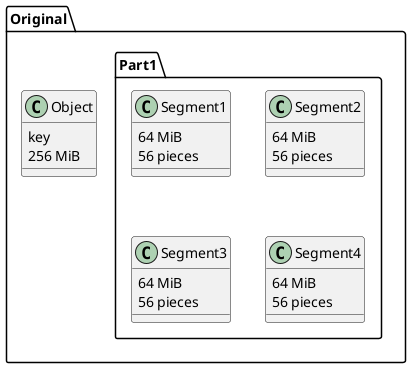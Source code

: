 @startuml
package Original {
    class Original.Object {
        key
        256 MiB
    }
    
    package Part1 {
        class Original.Part1.Segment1 {
            64 MiB
            56 pieces
        }
        class Original.Part1.Segment2 {
            64 MiB
            56 pieces
        }
        class Original.Part1.Segment3 {
            64 MiB
            56 pieces
        }
        class Original.Part1.Segment4 {
            64 MiB
            56 pieces
        }
    }
}
@enduml

@startuml
package Destination {
    class Object {
        PENDING
        key
        ??? MiB
    }
}
@enduml

@startuml
package Destination {
    class Object {
        PENDING
        key
        ??? MiB
    }

    package PendingCopyRange {
        class Part1 {
            Source=Object1
            1-160 MiB
        }
    }

    package Segments.Part1 {
        class Segment1 {
            64 MiB
            0 pieces
        }
        class Segment2 {
            64 MiB
            0 pieces
        }
        class Segment3 {
            64 MiB
            0 pieces
        }
    }
}
@enduml

@startuml
package Destination {
    class Object {
        PENDING
        key
        ??? MiB
    }

    package PendingCopyRange {
        class Part1 {
            Source=Object1
            1-160 MiB
        }
        class Part2 {
            Source=Object1
            160-320 MiB
        }
    }

    package Segments.Part1 {
        class Segment1 {
            64 MiB
            0 pieces
        }
        class Segment2 {
            64 MiB
            0 pieces
        }
        class Segment3 {
            64 MiB
            0 pieces
        }
        class Segment4 {
            64 MiB
            0 pieces
        }
    }
}
@enduml

@startuml
package Destination {
    class Object {
        COMMITTED
        key
        256 MiB
    }

    class SegmentCopies {
        streamID
        ancestorStreamID
    }

    package Segments.Part1 {
        class Segment1 {
            64 MiB
            0 pieces
        }
        class Segment2 {
            64 MiB
            0 pieces
        }
        class Segment3 {
            64 MiB
            0 pieces
        }
        class Segment4 {
            64 MiB
            0 pieces
        }
    }
}
@enduml